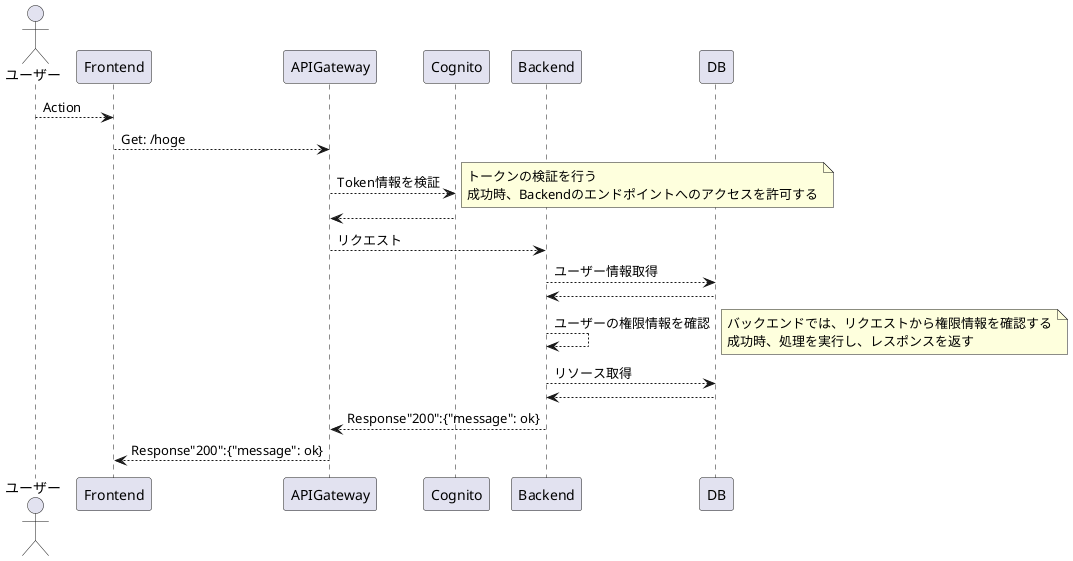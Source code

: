 @startuml Auth
Actor ユーザー
Participant Frontend as Front
Participant APIGateway as Gateway
Participant Cognito
Participant Backend as Back
Participant DB
ユーザー --> Front: Action
Front --> Gateway: Get: /hoge
Gateway --> Cognito: Token情報を検証
note right
トークンの検証を行う
成功時、Backendのエンドポイントへのアクセスを許可する
end note
Cognito --> Gateway
Gateway --> Back: リクエスト
Back --> DB: ユーザー情報取得
DB --> Back
Back --> Back: ユーザーの権限情報を確認
note right
バックエンドでは、リクエストから権限情報を確認する
成功時、処理を実行し、レスポンスを返す
end note
Back --> DB: リソース取得
DB --> Back
Back --> Gateway: Response"200":{"message": ok}
Gateway --> Front: Response"200":{"message": ok}
@enduml